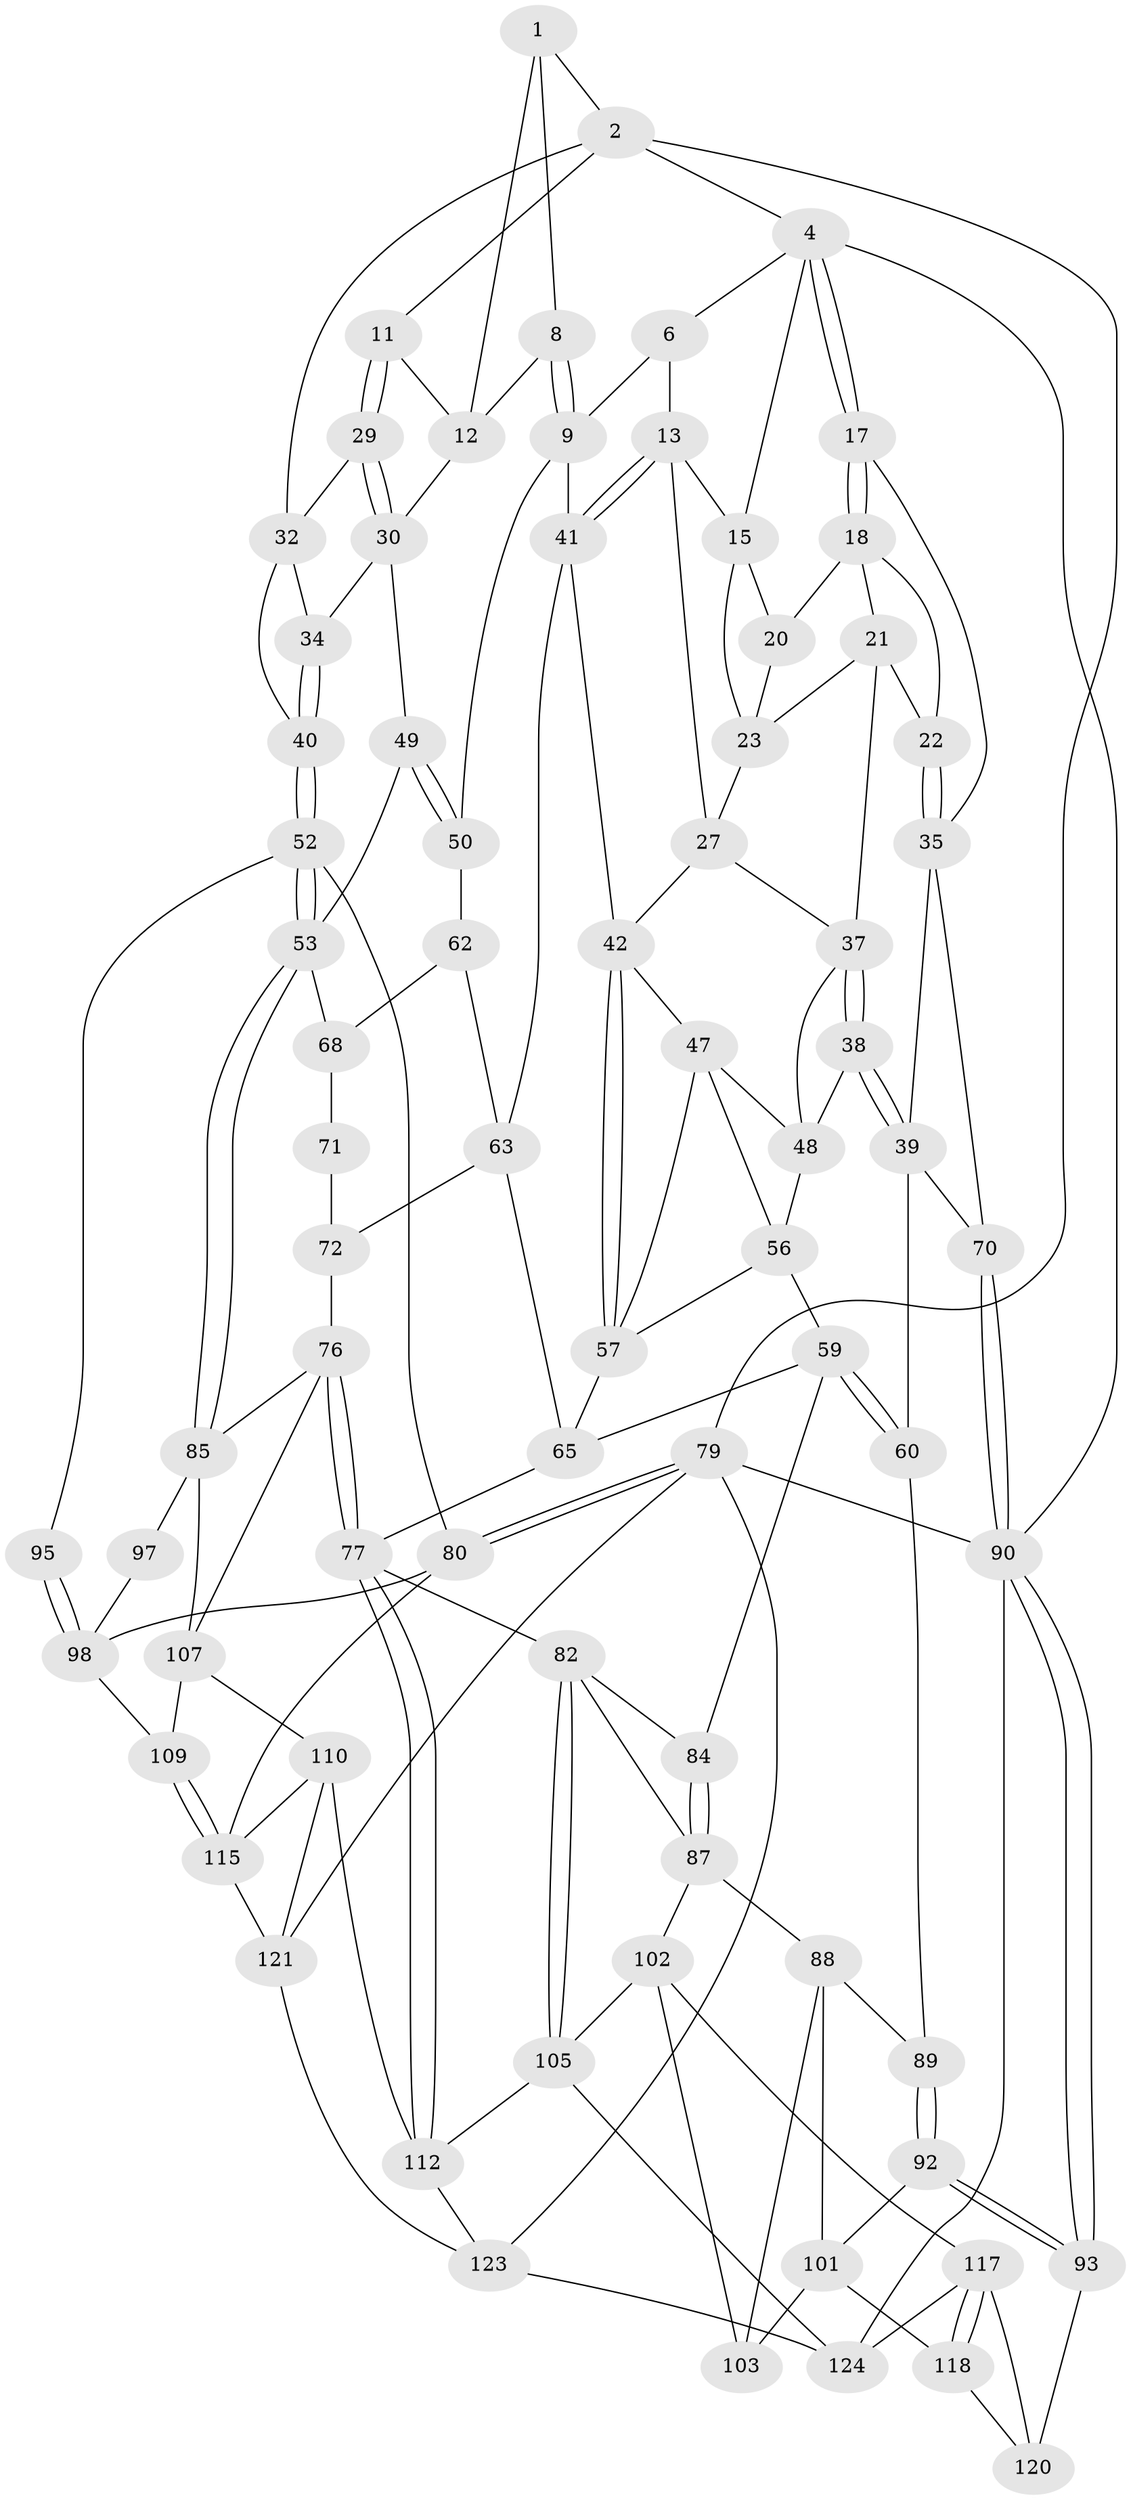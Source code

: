 // original degree distribution, {3: 0.03125, 4: 0.2109375, 6: 0.2265625, 5: 0.53125}
// Generated by graph-tools (version 1.1) at 2025/11/02/27/25 16:11:58]
// undirected, 76 vertices, 166 edges
graph export_dot {
graph [start="1"]
  node [color=gray90,style=filled];
  1 [pos="+0.6697965110380131+0",super="+7"];
  2 [pos="+0.8896467997246806+0",super="+3"];
  4 [pos="+0+0",super="+5"];
  6 [pos="+0.5087706092888582+0",super="+10"];
  8 [pos="+0.6346049364541069+0.12726486179480612"];
  9 [pos="+0.6051419967935335+0.14768907563965222",super="+44"];
  11 [pos="+0.8558775141308553+0.07072470583609172"];
  12 [pos="+0.7684043446742475+0.05316054980142302",super="+26"];
  13 [pos="+0.4722977321116601+0.12000766496227477",super="+14"];
  15 [pos="+0.3145304417788417+0",super="+16"];
  17 [pos="+0+0"];
  18 [pos="+0.054713375519200906+0.03497153026772563",super="+19"];
  20 [pos="+0.18302212168381582+0.013557919168845696"];
  21 [pos="+0.08718031457769237+0.12310280530715807",super="+25"];
  22 [pos="+0.08265457914352847+0.12236183410322533"];
  23 [pos="+0.2886446182595273+0.07276897170857922",super="+24"];
  27 [pos="+0.4141031440017543+0.12640728053062533",super="+28"];
  29 [pos="+0.8614473321093279+0.08129580393357991"];
  30 [pos="+0.8539870679818276+0.17906684190591055",super="+31"];
  32 [pos="+1+0",super="+33"];
  34 [pos="+0.9902816044058116+0.14589958386585022"];
  35 [pos="+0.02085365397746495+0.15300287411514613",super="+36"];
  37 [pos="+0.1845958083883037+0.1793422003142289",super="+46"];
  38 [pos="+0.15386880732996833+0.2525064879966221"];
  39 [pos="+0.14090705588566635+0.2670036382911595",super="+61"];
  40 [pos="+1+0.15668082202629252"];
  41 [pos="+0.4605635874945599+0.2847434485720761",super="+45"];
  42 [pos="+0.4521503814413254+0.2869423831632875",super="+43"];
  47 [pos="+0.3190380151477392+0.24701473167560173",super="+55"];
  48 [pos="+0.31079321256273135+0.23739196783171196",super="+51"];
  49 [pos="+0.8399116456149189+0.24610797032218382"];
  50 [pos="+0.6474315733014625+0.2677622532598667"];
  52 [pos="+1+0.47535597996614387",super="+81"];
  53 [pos="+0.9910874554650065+0.4428286724077358",super="+54"];
  56 [pos="+0.2924682981878543+0.3564393201987324",super="+58"];
  57 [pos="+0.41500764179546745+0.32643648460631874",super="+67"];
  59 [pos="+0.18424600837163188+0.48379625406846205",super="+73"];
  60 [pos="+0.05039895582020352+0.5061199293688418"];
  62 [pos="+0.6438853980004198+0.28453327854999294"];
  63 [pos="+0.524391919542773+0.32578041660670154",super="+64"];
  65 [pos="+0.4992192749193167+0.448265384882167",super="+66"];
  68 [pos="+0.8841461047912925+0.4043159492379335",super="+69"];
  70 [pos="+0+0.48729164149897725"];
  71 [pos="+0.6372135114106696+0.38137044252409297",super="+74"];
  72 [pos="+0.5571939159249569+0.4260228209557314",super="+75"];
  76 [pos="+0.643773982369569+0.6506762328441537",super="+86"];
  77 [pos="+0.5696970332084413+0.6808301494837432",super="+78"];
  79 [pos="+1+1",super="+128"];
  80 [pos="+1+1",super="+104"];
  82 [pos="+0.44856404953799933+0.6672684684138499",super="+83"];
  84 [pos="+0.34673102167973946+0.5509364120084107"];
  85 [pos="+0.7138233168569462+0.6759902865345895",super="+96"];
  87 [pos="+0.2213670939907305+0.6943919442021216",super="+94"];
  88 [pos="+0.1758593473355797+0.6723695720738863",super="+100"];
  89 [pos="+0.07017005765267467+0.538207545314159"];
  90 [pos="+0+0.9015485517603851",super="+91"];
  92 [pos="+0.08775052112157303+0.8376793887845795"];
  93 [pos="+0+0.871025214152705"];
  95 [pos="+1+0.5954558408284497"];
  97 [pos="+0.8840947862387032+0.6986644182070901"];
  98 [pos="+0.9259923831606359+0.8512432228774143",super="+99"];
  101 [pos="+0.11036852925547061+0.8386722050019061",super="+116"];
  102 [pos="+0.27925379085935237+0.8067178484140048",super="+106"];
  103 [pos="+0.22412775700793475+0.8224092039427251"];
  105 [pos="+0.35492558530281243+0.8618206800958481",super="+114"];
  107 [pos="+0.7807731502286067+0.7860330732631001",super="+108"];
  109 [pos="+0.795462404593126+0.8035261838583373"];
  110 [pos="+0.6966109772057382+0.8495640575975344",super="+111"];
  112 [pos="+0.5714716889473366+0.7582196565055572",super="+113"];
  115 [pos="+0.7743340611011075+0.8763843413039929",super="+119"];
  117 [pos="+0.21604720260070018+1",super="+126"];
  118 [pos="+0.19545059466984782+0.9727339125816648"];
  120 [pos="+0.03554064306406659+0.9072094775884233"];
  121 [pos="+0.7427722986418741+0.9740296581531599",super="+122"];
  123 [pos="+0.5709837306243275+0.9646491797158229",super="+127"];
  124 [pos="+0.45232757416650615+1",super="+125"];
  1 -- 2;
  1 -- 8;
  1 -- 12;
  2 -- 11;
  2 -- 32;
  2 -- 4;
  2 -- 79;
  4 -- 17;
  4 -- 17;
  4 -- 90;
  4 -- 6;
  4 -- 15;
  6 -- 9;
  6 -- 13;
  8 -- 9;
  8 -- 9;
  8 -- 12;
  9 -- 50;
  9 -- 41;
  11 -- 12;
  11 -- 29;
  11 -- 29;
  12 -- 30;
  13 -- 41;
  13 -- 41;
  13 -- 27;
  13 -- 15;
  15 -- 23;
  15 -- 20;
  17 -- 18;
  17 -- 18;
  17 -- 35;
  18 -- 22;
  18 -- 20;
  18 -- 21;
  20 -- 23;
  21 -- 22;
  21 -- 37;
  21 -- 23;
  22 -- 35;
  22 -- 35;
  23 -- 27;
  27 -- 42;
  27 -- 37;
  29 -- 30;
  29 -- 30;
  29 -- 32;
  30 -- 34;
  30 -- 49;
  32 -- 40;
  32 -- 34;
  34 -- 40;
  34 -- 40;
  35 -- 39;
  35 -- 70;
  37 -- 38;
  37 -- 38;
  37 -- 48;
  38 -- 39;
  38 -- 39;
  38 -- 48;
  39 -- 60;
  39 -- 70;
  40 -- 52;
  40 -- 52;
  41 -- 42;
  41 -- 63;
  42 -- 57;
  42 -- 57;
  42 -- 47;
  47 -- 48;
  47 -- 56;
  47 -- 57;
  48 -- 56;
  49 -- 50;
  49 -- 50;
  49 -- 53;
  50 -- 62;
  52 -- 53;
  52 -- 53;
  52 -- 80;
  52 -- 95;
  53 -- 85;
  53 -- 85;
  53 -- 68;
  56 -- 57;
  56 -- 59;
  57 -- 65;
  59 -- 60;
  59 -- 60;
  59 -- 84;
  59 -- 65;
  60 -- 89;
  62 -- 63;
  62 -- 68;
  63 -- 72;
  63 -- 65;
  65 -- 77;
  68 -- 71 [weight=2];
  70 -- 90;
  70 -- 90;
  71 -- 72 [weight=2];
  72 -- 76;
  76 -- 77;
  76 -- 77;
  76 -- 107;
  76 -- 85;
  77 -- 112;
  77 -- 112;
  77 -- 82;
  79 -- 80;
  79 -- 80;
  79 -- 121;
  79 -- 90;
  79 -- 123;
  80 -- 98;
  80 -- 115;
  82 -- 105;
  82 -- 105;
  82 -- 84;
  82 -- 87;
  84 -- 87;
  84 -- 87;
  85 -- 97;
  85 -- 107;
  87 -- 88;
  87 -- 102;
  88 -- 89;
  88 -- 101;
  88 -- 103;
  89 -- 92;
  89 -- 92;
  90 -- 93;
  90 -- 93;
  90 -- 124;
  92 -- 93;
  92 -- 93;
  92 -- 101;
  93 -- 120;
  95 -- 98;
  95 -- 98;
  97 -- 98;
  98 -- 109;
  101 -- 118;
  101 -- 103;
  102 -- 103;
  102 -- 105;
  102 -- 117;
  105 -- 112;
  105 -- 124;
  107 -- 109;
  107 -- 110;
  109 -- 115;
  109 -- 115;
  110 -- 115;
  110 -- 112;
  110 -- 121;
  112 -- 123;
  115 -- 121;
  117 -- 118;
  117 -- 118;
  117 -- 120;
  117 -- 124;
  118 -- 120;
  121 -- 123;
  123 -- 124;
}
